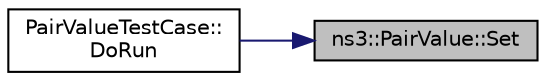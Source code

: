 digraph "ns3::PairValue::Set"
{
 // LATEX_PDF_SIZE
  edge [fontname="Helvetica",fontsize="10",labelfontname="Helvetica",labelfontsize="10"];
  node [fontname="Helvetica",fontsize="10",shape=record];
  rankdir="RL";
  Node1 [label="ns3::PairValue::Set",height=0.2,width=0.4,color="black", fillcolor="grey75", style="filled", fontcolor="black",tooltip="Set the stored value."];
  Node1 -> Node2 [dir="back",color="midnightblue",fontsize="10",style="solid",fontname="Helvetica"];
  Node2 [label="PairValueTestCase::\lDoRun",height=0.2,width=0.4,color="black", fillcolor="white", style="filled",URL="$class_pair_value_test_case.html#ae2598b4a6f92dc4d85cfb0dd51601f71",tooltip="Implementation to actually run this TestCase."];
}
